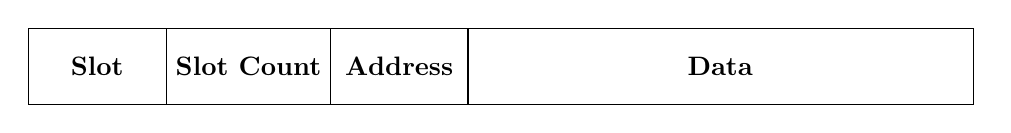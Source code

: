 \resizebox{1\textwidth}{!}{%
\begin{tikzpicture}[scale=\textwidth]
\node[draw, align = center, 
		minimum width=0.15\textwidth, 
		minimum height=10mm] 
	(slot) at (0,0)
	{\textbf{Slot}};
\node[draw, right = 0cm of slot,
		minimum width=0.15\textwidth, 
		minimum height=10mm]
	(slotcnt)
	{\textbf{Slot Count}};
\node[draw, right = 0cm of slotcnt,
		minimum width=0.15\textwidth, 
		minimum height=10mm]
	(addr)
	{\textbf{Address}};
\node[draw, right = 0cm of addr,
		minimum width=0.55\textwidth, 
		minimum height=10mm]
	(mode)
	{\textbf{Data}};
\end{tikzpicture}
}%